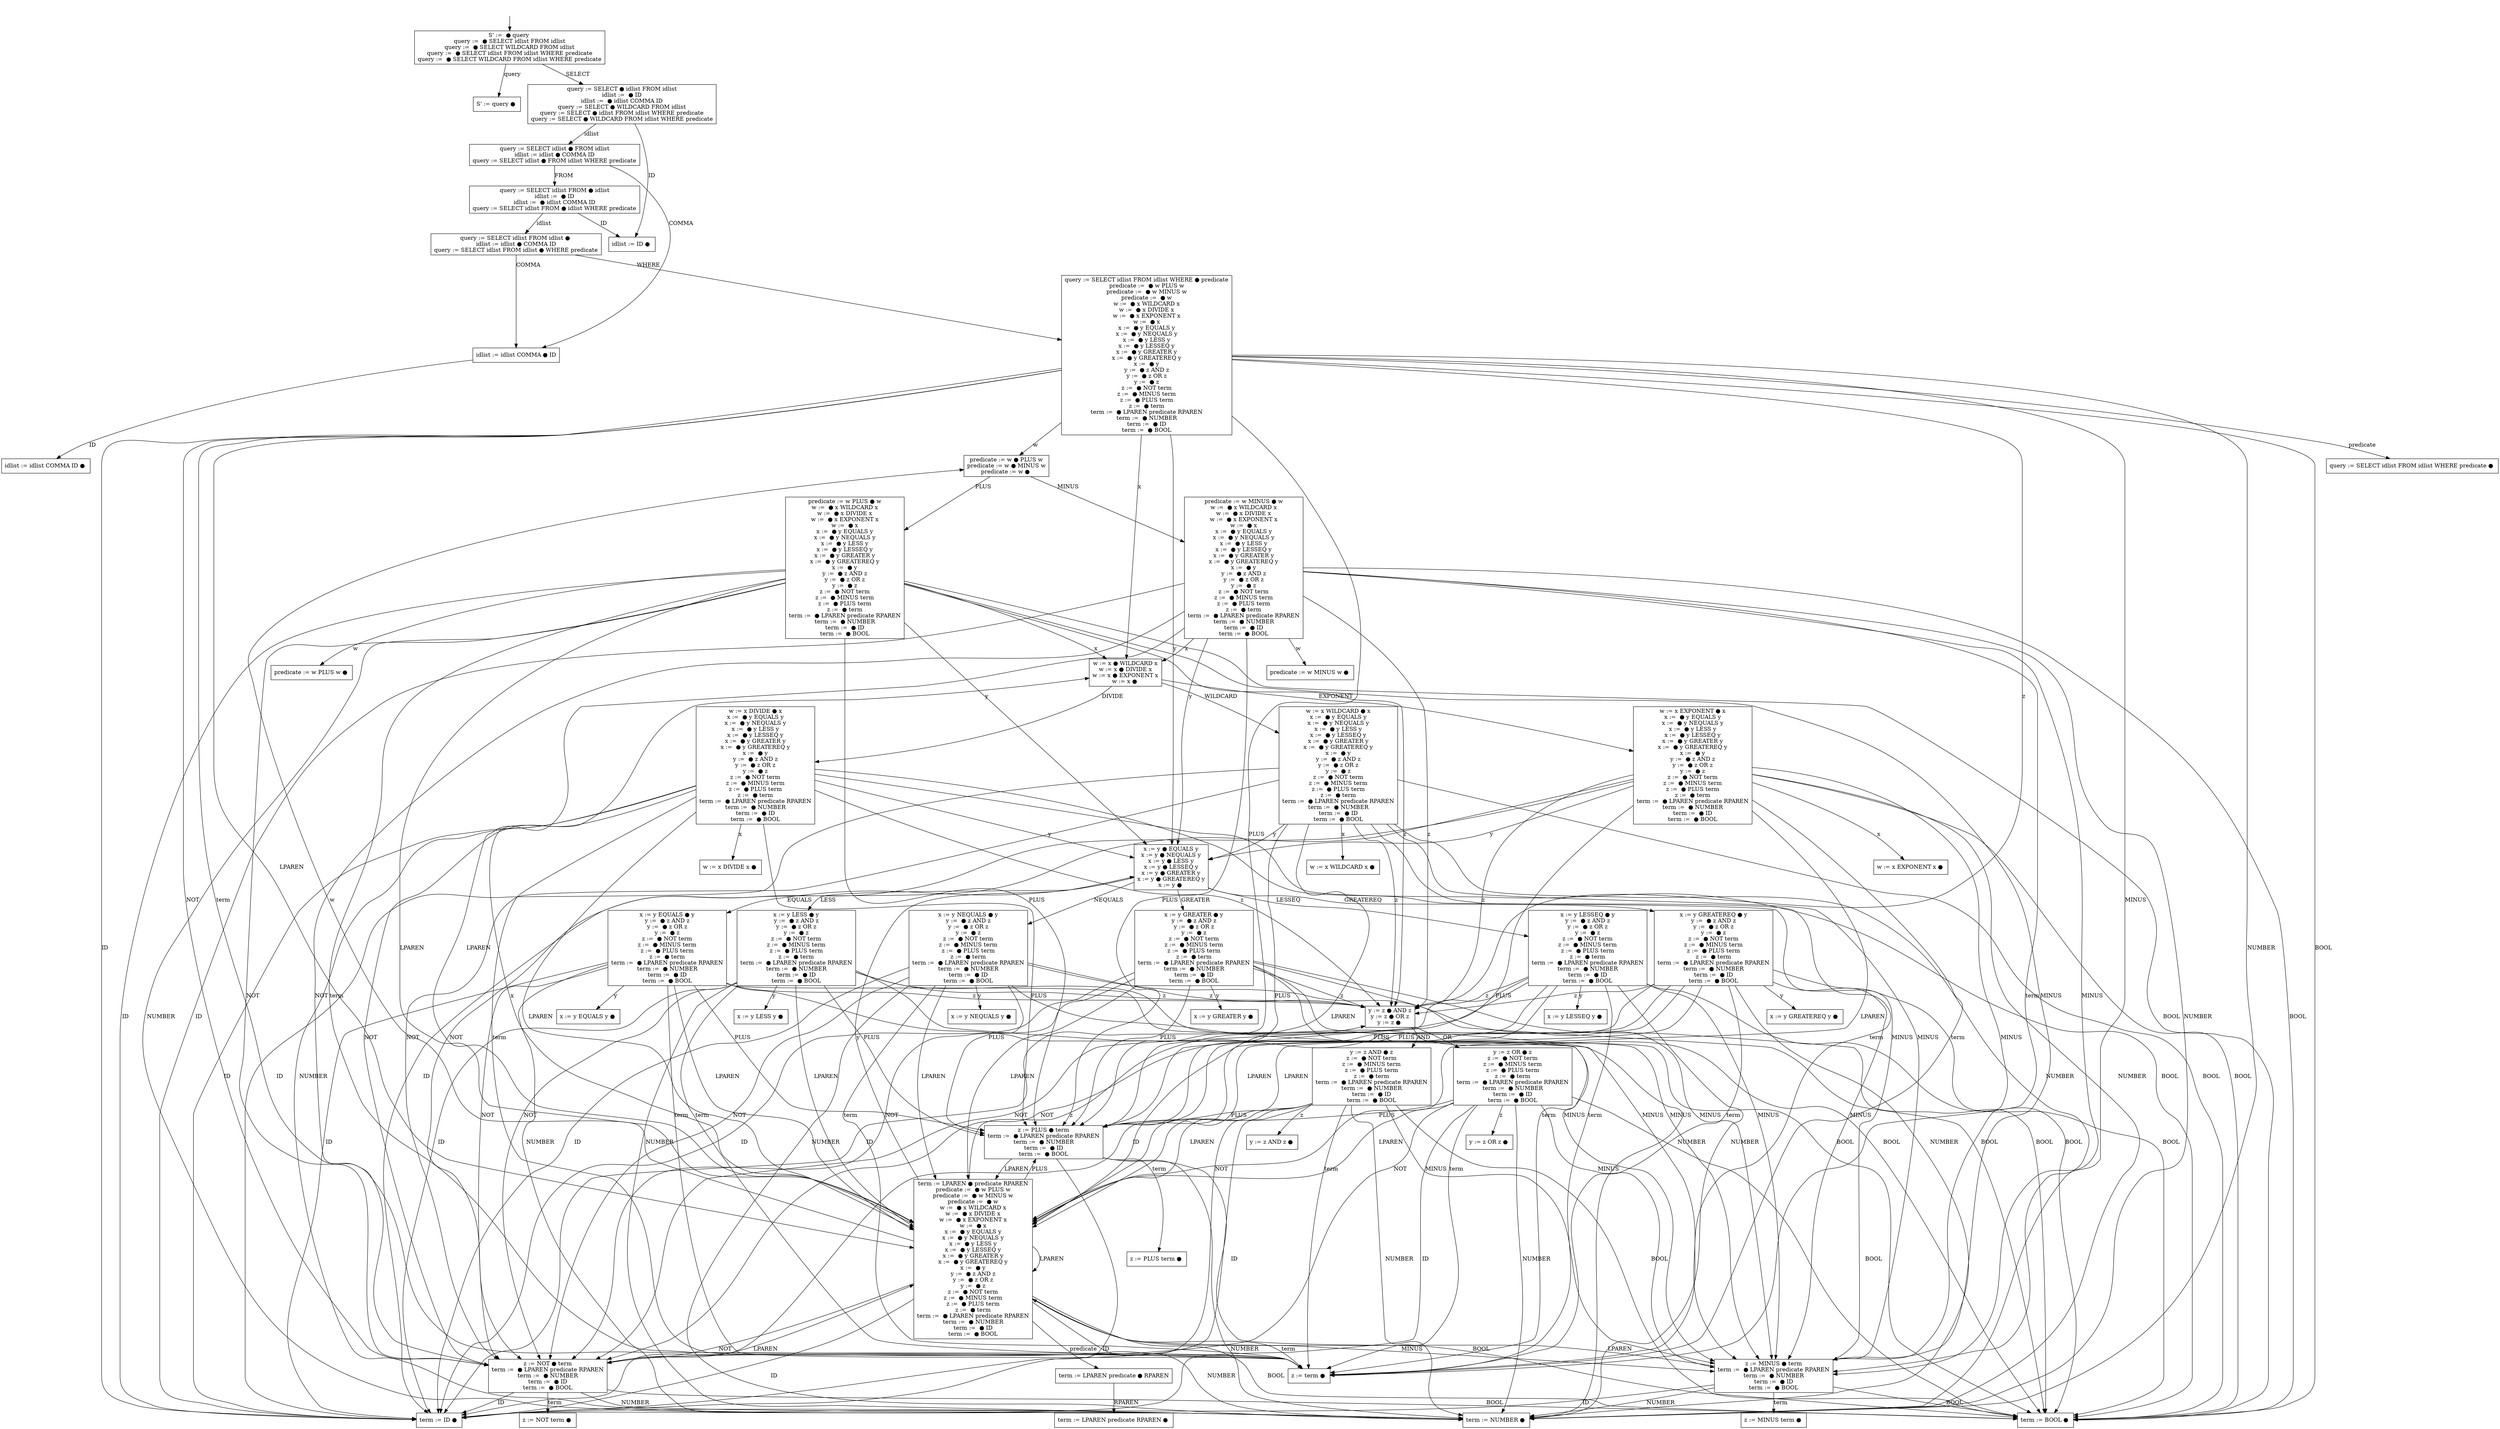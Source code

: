 digraph dfa {
    "" [shape=none]
    "0" [shape=box,label="S' :=  ● query \nquery :=  ● SELECT idlist FROM idlist\nquery :=  ● SELECT WILDCARD FROM idlist\nquery :=  ● SELECT idlist FROM idlist WHERE predicate\nquery :=  ● SELECT WILDCARD FROM idlist WHERE predicate\n"]
    "1" [shape=box,label="S' := query ● \n"]
    "2" [shape=box,label="query := SELECT ● idlist FROM idlist\nidlist :=  ● ID\nidlist :=  ● idlist COMMA ID\nquery := SELECT ● WILDCARD FROM idlist\nquery := SELECT ● idlist FROM idlist WHERE predicate\nquery := SELECT ● WILDCARD FROM idlist WHERE predicate\n"]
    "3" [shape=box,label="query := SELECT idlist ● FROM idlist\nidlist := idlist ● COMMA ID\nquery := SELECT idlist ● FROM idlist WHERE predicate\n"]
    "4" [shape=box,label="query := SELECT idlist FROM ● idlist\nidlist :=  ● ID\nidlist :=  ● idlist COMMA ID\nquery := SELECT idlist FROM ● idlist WHERE predicate\n"]
    "5" [shape=box,label="query := SELECT idlist FROM idlist ● \nidlist := idlist ● COMMA ID\nquery := SELECT idlist FROM idlist ● WHERE predicate\n"]
    "6" [shape=box,label="idlist := idlist COMMA ● ID\n"]
    "7" [shape=box,label="idlist := idlist COMMA ID ● \n"]
    "8" [shape=box,label="idlist := ID ● \n"]
    "9" [shape=box,label="query := SELECT idlist FROM idlist WHERE ● predicate\npredicate :=  ● w PLUS w\npredicate :=  ● w MINUS w\npredicate :=  ● w\nw :=  ● x WILDCARD x\nw :=  ● x DIVIDE x\nw :=  ● x EXPONENT x\nw :=  ● x\nx :=  ● y EQUALS y\nx :=  ● y NEQUALS y\nx :=  ● y LESS y\nx :=  ● y LESSEQ y\nx :=  ● y GREATER y\nx :=  ● y GREATEREQ y\nx :=  ● y\ny :=  ● z AND z\ny :=  ● z OR z\ny :=  ● z\nz :=  ● NOT term\nz :=  ● MINUS term\nz :=  ● PLUS term\nz :=  ● term\nterm :=  ● LPAREN predicate RPAREN\nterm :=  ● NUMBER\nterm :=  ● ID\nterm :=  ● BOOL\n"]
    "10" [shape=box,label="query := SELECT idlist FROM idlist WHERE predicate ● \n"]
    "11" [shape=box,label="predicate := w ● PLUS w\npredicate := w ● MINUS w\npredicate := w ● \n"]
    "12" [shape=box,label="predicate := w PLUS ● w\nw :=  ● x WILDCARD x\nw :=  ● x DIVIDE x\nw :=  ● x EXPONENT x\nw :=  ● x\nx :=  ● y EQUALS y\nx :=  ● y NEQUALS y\nx :=  ● y LESS y\nx :=  ● y LESSEQ y\nx :=  ● y GREATER y\nx :=  ● y GREATEREQ y\nx :=  ● y\ny :=  ● z AND z\ny :=  ● z OR z\ny :=  ● z\nz :=  ● NOT term\nz :=  ● MINUS term\nz :=  ● PLUS term\nz :=  ● term\nterm :=  ● LPAREN predicate RPAREN\nterm :=  ● NUMBER\nterm :=  ● ID\nterm :=  ● BOOL\n"]
    "13" [shape=box,label="predicate := w PLUS w ● \n"]
    "14" [shape=box,label="w := x ● WILDCARD x\nw := x ● DIVIDE x\nw := x ● EXPONENT x\nw := x ● \n"]
    "15" [shape=box,label="w := x WILDCARD ● x\nx :=  ● y EQUALS y\nx :=  ● y NEQUALS y\nx :=  ● y LESS y\nx :=  ● y LESSEQ y\nx :=  ● y GREATER y\nx :=  ● y GREATEREQ y\nx :=  ● y\ny :=  ● z AND z\ny :=  ● z OR z\ny :=  ● z\nz :=  ● NOT term\nz :=  ● MINUS term\nz :=  ● PLUS term\nz :=  ● term\nterm :=  ● LPAREN predicate RPAREN\nterm :=  ● NUMBER\nterm :=  ● ID\nterm :=  ● BOOL\n"]
    "16" [shape=box,label="w := x WILDCARD x ● \n"]
    "17" [shape=box,label="x := y ● EQUALS y\nx := y ● NEQUALS y\nx := y ● LESS y\nx := y ● LESSEQ y\nx := y ● GREATER y\nx := y ● GREATEREQ y\nx := y ● \n"]
    "18" [shape=box,label="x := y EQUALS ● y\ny :=  ● z AND z\ny :=  ● z OR z\ny :=  ● z\nz :=  ● NOT term\nz :=  ● MINUS term\nz :=  ● PLUS term\nz :=  ● term\nterm :=  ● LPAREN predicate RPAREN\nterm :=  ● NUMBER\nterm :=  ● ID\nterm :=  ● BOOL\n"]
    "19" [shape=box,label="x := y EQUALS y ● \n"]
    "20" [shape=box,label="y := z ● AND z\ny := z ● OR z\ny := z ● \n"]
    "21" [shape=box,label="y := z AND ● z\nz :=  ● NOT term\nz :=  ● MINUS term\nz :=  ● PLUS term\nz :=  ● term\nterm :=  ● LPAREN predicate RPAREN\nterm :=  ● NUMBER\nterm :=  ● ID\nterm :=  ● BOOL\n"]
    "22" [shape=box,label="y := z AND z ● \n"]
    "23" [shape=box,label="z := term ● \n"]
    "24" [shape=box,label="term := ID ● \n"]
    "25" [shape=box,label="z := PLUS ● term\nterm :=  ● LPAREN predicate RPAREN\nterm :=  ● NUMBER\nterm :=  ● ID\nterm :=  ● BOOL\n"]
    "26" [shape=box,label="z := PLUS term ● \n"]
    "27" [shape=box,label="term := LPAREN ● predicate RPAREN\npredicate :=  ● w PLUS w\npredicate :=  ● w MINUS w\npredicate :=  ● w\nw :=  ● x WILDCARD x\nw :=  ● x DIVIDE x\nw :=  ● x EXPONENT x\nw :=  ● x\nx :=  ● y EQUALS y\nx :=  ● y NEQUALS y\nx :=  ● y LESS y\nx :=  ● y LESSEQ y\nx :=  ● y GREATER y\nx :=  ● y GREATEREQ y\nx :=  ● y\ny :=  ● z AND z\ny :=  ● z OR z\ny :=  ● z\nz :=  ● NOT term\nz :=  ● MINUS term\nz :=  ● PLUS term\nz :=  ● term\nterm :=  ● LPAREN predicate RPAREN\nterm :=  ● NUMBER\nterm :=  ● ID\nterm :=  ● BOOL\n"]
    "28" [shape=box,label="term := LPAREN predicate ● RPAREN\n"]
    "29" [shape=box,label="term := LPAREN predicate RPAREN ● \n"]
    "30" [shape=box,label="predicate := w MINUS ● w\nw :=  ● x WILDCARD x\nw :=  ● x DIVIDE x\nw :=  ● x EXPONENT x\nw :=  ● x\nx :=  ● y EQUALS y\nx :=  ● y NEQUALS y\nx :=  ● y LESS y\nx :=  ● y LESSEQ y\nx :=  ● y GREATER y\nx :=  ● y GREATEREQ y\nx :=  ● y\ny :=  ● z AND z\ny :=  ● z OR z\ny :=  ● z\nz :=  ● NOT term\nz :=  ● MINUS term\nz :=  ● PLUS term\nz :=  ● term\nterm :=  ● LPAREN predicate RPAREN\nterm :=  ● NUMBER\nterm :=  ● ID\nterm :=  ● BOOL\n"]
    "31" [shape=box,label="predicate := w MINUS w ● \n"]
    "32" [shape=box,label="w := x DIVIDE ● x\nx :=  ● y EQUALS y\nx :=  ● y NEQUALS y\nx :=  ● y LESS y\nx :=  ● y LESSEQ y\nx :=  ● y GREATER y\nx :=  ● y GREATEREQ y\nx :=  ● y\ny :=  ● z AND z\ny :=  ● z OR z\ny :=  ● z\nz :=  ● NOT term\nz :=  ● MINUS term\nz :=  ● PLUS term\nz :=  ● term\nterm :=  ● LPAREN predicate RPAREN\nterm :=  ● NUMBER\nterm :=  ● ID\nterm :=  ● BOOL\n"]
    "33" [shape=box,label="w := x DIVIDE x ● \n"]
    "34" [shape=box,label="x := y NEQUALS ● y\ny :=  ● z AND z\ny :=  ● z OR z\ny :=  ● z\nz :=  ● NOT term\nz :=  ● MINUS term\nz :=  ● PLUS term\nz :=  ● term\nterm :=  ● LPAREN predicate RPAREN\nterm :=  ● NUMBER\nterm :=  ● ID\nterm :=  ● BOOL\n"]
    "35" [shape=box,label="x := y NEQUALS y ● \n"]
    "36" [shape=box,label="y := z OR ● z\nz :=  ● NOT term\nz :=  ● MINUS term\nz :=  ● PLUS term\nz :=  ● term\nterm :=  ● LPAREN predicate RPAREN\nterm :=  ● NUMBER\nterm :=  ● ID\nterm :=  ● BOOL\n"]
    "37" [shape=box,label="y := z OR z ● \n"]
    "38" [shape=box,label="z := MINUS ● term\nterm :=  ● LPAREN predicate RPAREN\nterm :=  ● NUMBER\nterm :=  ● ID\nterm :=  ● BOOL\n"]
    "39" [shape=box,label="z := MINUS term ● \n"]
    "40" [shape=box,label="term := NUMBER ● \n"]
    "41" [shape=box,label="term := BOOL ● \n"]
    "42" [shape=box,label="z := NOT ● term\nterm :=  ● LPAREN predicate RPAREN\nterm :=  ● NUMBER\nterm :=  ● ID\nterm :=  ● BOOL\n"]
    "43" [shape=box,label="z := NOT term ● \n"]
    "44" [shape=box,label="x := y LESS ● y\ny :=  ● z AND z\ny :=  ● z OR z\ny :=  ● z\nz :=  ● NOT term\nz :=  ● MINUS term\nz :=  ● PLUS term\nz :=  ● term\nterm :=  ● LPAREN predicate RPAREN\nterm :=  ● NUMBER\nterm :=  ● ID\nterm :=  ● BOOL\n"]
    "45" [shape=box,label="x := y LESS y ● \n"]
    "46" [shape=box,label="x := y LESSEQ ● y\ny :=  ● z AND z\ny :=  ● z OR z\ny :=  ● z\nz :=  ● NOT term\nz :=  ● MINUS term\nz :=  ● PLUS term\nz :=  ● term\nterm :=  ● LPAREN predicate RPAREN\nterm :=  ● NUMBER\nterm :=  ● ID\nterm :=  ● BOOL\n"]
    "47" [shape=box,label="x := y LESSEQ y ● \n"]
    "48" [shape=box,label="x := y GREATER ● y\ny :=  ● z AND z\ny :=  ● z OR z\ny :=  ● z\nz :=  ● NOT term\nz :=  ● MINUS term\nz :=  ● PLUS term\nz :=  ● term\nterm :=  ● LPAREN predicate RPAREN\nterm :=  ● NUMBER\nterm :=  ● ID\nterm :=  ● BOOL\n"]
    "49" [shape=box,label="x := y GREATER y ● \n"]
    "50" [shape=box,label="x := y GREATEREQ ● y\ny :=  ● z AND z\ny :=  ● z OR z\ny :=  ● z\nz :=  ● NOT term\nz :=  ● MINUS term\nz :=  ● PLUS term\nz :=  ● term\nterm :=  ● LPAREN predicate RPAREN\nterm :=  ● NUMBER\nterm :=  ● ID\nterm :=  ● BOOL\n"]
    "51" [shape=box,label="x := y GREATEREQ y ● \n"]
    "52" [shape=box,label="w := x EXPONENT ● x\nx :=  ● y EQUALS y\nx :=  ● y NEQUALS y\nx :=  ● y LESS y\nx :=  ● y LESSEQ y\nx :=  ● y GREATER y\nx :=  ● y GREATEREQ y\nx :=  ● y\ny :=  ● z AND z\ny :=  ● z OR z\ny :=  ● z\nz :=  ● NOT term\nz :=  ● MINUS term\nz :=  ● PLUS term\nz :=  ● term\nterm :=  ● LPAREN predicate RPAREN\nterm :=  ● NUMBER\nterm :=  ● ID\nterm :=  ● BOOL\n"]
    "53" [shape=box,label="w := x EXPONENT x ● \n"]
    "" -> "0"    "0" -> "1" [label="query"]
    "0" -> "2" [label="SELECT"]
    "2" -> "3" [label="idlist"]
    "2" -> "8" [label="ID"]
    "3" -> "4" [label="FROM"]
    "3" -> "6" [label="COMMA"]
    "4" -> "5" [label="idlist"]
    "4" -> "8" [label="ID"]
    "5" -> "6" [label="COMMA"]
    "5" -> "9" [label="WHERE"]
    "6" -> "7" [label="ID"]
    "9" -> "10" [label="predicate"]
    "9" -> "11" [label="w"]
    "9" -> "14" [label="x"]
    "9" -> "17" [label="y"]
    "9" -> "20" [label="z"]
    "9" -> "23" [label="term"]
    "9" -> "24" [label="ID"]
    "9" -> "25" [label="PLUS"]
    "9" -> "38" [label="MINUS"]
    "9" -> "42" [label="NOT"]
    "9" -> "27" [label="LPAREN"]
    "9" -> "40" [label="NUMBER"]
    "9" -> "41" [label="BOOL"]
    "11" -> "30" [label="MINUS"]
    "11" -> "12" [label="PLUS"]
    "12" -> "13" [label="w"]
    "12" -> "14" [label="x"]
    "12" -> "17" [label="y"]
    "12" -> "20" [label="z"]
    "12" -> "23" [label="term"]
    "12" -> "24" [label="ID"]
    "12" -> "25" [label="PLUS"]
    "12" -> "38" [label="MINUS"]
    "12" -> "42" [label="NOT"]
    "12" -> "27" [label="LPAREN"]
    "12" -> "40" [label="NUMBER"]
    "12" -> "41" [label="BOOL"]
    "14" -> "32" [label="DIVIDE"]
    "14" -> "52" [label="EXPONENT"]
    "14" -> "15" [label="WILDCARD"]
    "15" -> "16" [label="x"]
    "15" -> "17" [label="y"]
    "15" -> "20" [label="z"]
    "15" -> "23" [label="term"]
    "15" -> "24" [label="ID"]
    "15" -> "25" [label="PLUS"]
    "15" -> "38" [label="MINUS"]
    "15" -> "42" [label="NOT"]
    "15" -> "27" [label="LPAREN"]
    "15" -> "40" [label="NUMBER"]
    "15" -> "41" [label="BOOL"]
    "17" -> "34" [label="NEQUALS"]
    "17" -> "44" [label="LESS"]
    "17" -> "46" [label="LESSEQ"]
    "17" -> "48" [label="GREATER"]
    "17" -> "50" [label="GREATEREQ"]
    "17" -> "18" [label="EQUALS"]
    "18" -> "19" [label="y"]
    "18" -> "20" [label="z"]
    "18" -> "23" [label="term"]
    "18" -> "24" [label="ID"]
    "18" -> "25" [label="PLUS"]
    "18" -> "38" [label="MINUS"]
    "18" -> "42" [label="NOT"]
    "18" -> "27" [label="LPAREN"]
    "18" -> "40" [label="NUMBER"]
    "18" -> "41" [label="BOOL"]
    "20" -> "36" [label="OR"]
    "20" -> "21" [label="AND"]
    "21" -> "22" [label="z"]
    "21" -> "23" [label="term"]
    "21" -> "24" [label="ID"]
    "21" -> "25" [label="PLUS"]
    "21" -> "38" [label="MINUS"]
    "21" -> "42" [label="NOT"]
    "21" -> "27" [label="LPAREN"]
    "21" -> "40" [label="NUMBER"]
    "21" -> "41" [label="BOOL"]
    "25" -> "26" [label="term"]
    "25" -> "24" [label="ID"]
    "25" -> "27" [label="LPAREN"]
    "25" -> "40" [label="NUMBER"]
    "25" -> "41" [label="BOOL"]
    "27" -> "28" [label="predicate"]
    "27" -> "11" [label="w"]
    "27" -> "14" [label="x"]
    "27" -> "17" [label="y"]
    "27" -> "20" [label="z"]
    "27" -> "23" [label="term"]
    "27" -> "24" [label="ID"]
    "27" -> "25" [label="PLUS"]
    "27" -> "38" [label="MINUS"]
    "27" -> "42" [label="NOT"]
    "27" -> "27" [label="LPAREN"]
    "27" -> "40" [label="NUMBER"]
    "27" -> "41" [label="BOOL"]
    "28" -> "29" [label="RPAREN"]
    "30" -> "31" [label="w"]
    "30" -> "14" [label="x"]
    "30" -> "17" [label="y"]
    "30" -> "20" [label="z"]
    "30" -> "23" [label="term"]
    "30" -> "24" [label="ID"]
    "30" -> "25" [label="PLUS"]
    "30" -> "38" [label="MINUS"]
    "30" -> "42" [label="NOT"]
    "30" -> "27" [label="LPAREN"]
    "30" -> "40" [label="NUMBER"]
    "30" -> "41" [label="BOOL"]
    "32" -> "33" [label="x"]
    "32" -> "17" [label="y"]
    "32" -> "20" [label="z"]
    "32" -> "23" [label="term"]
    "32" -> "24" [label="ID"]
    "32" -> "25" [label="PLUS"]
    "32" -> "38" [label="MINUS"]
    "32" -> "42" [label="NOT"]
    "32" -> "27" [label="LPAREN"]
    "32" -> "40" [label="NUMBER"]
    "32" -> "41" [label="BOOL"]
    "34" -> "35" [label="y"]
    "34" -> "20" [label="z"]
    "34" -> "23" [label="term"]
    "34" -> "24" [label="ID"]
    "34" -> "25" [label="PLUS"]
    "34" -> "38" [label="MINUS"]
    "34" -> "42" [label="NOT"]
    "34" -> "27" [label="LPAREN"]
    "34" -> "40" [label="NUMBER"]
    "34" -> "41" [label="BOOL"]
    "36" -> "37" [label="z"]
    "36" -> "23" [label="term"]
    "36" -> "24" [label="ID"]
    "36" -> "25" [label="PLUS"]
    "36" -> "38" [label="MINUS"]
    "36" -> "42" [label="NOT"]
    "36" -> "27" [label="LPAREN"]
    "36" -> "40" [label="NUMBER"]
    "36" -> "41" [label="BOOL"]
    "38" -> "39" [label="term"]
    "38" -> "24" [label="ID"]
    "38" -> "27" [label="LPAREN"]
    "38" -> "40" [label="NUMBER"]
    "38" -> "41" [label="BOOL"]
    "42" -> "43" [label="term"]
    "42" -> "24" [label="ID"]
    "42" -> "27" [label="LPAREN"]
    "42" -> "40" [label="NUMBER"]
    "42" -> "41" [label="BOOL"]
    "44" -> "45" [label="y"]
    "44" -> "20" [label="z"]
    "44" -> "23" [label="term"]
    "44" -> "24" [label="ID"]
    "44" -> "25" [label="PLUS"]
    "44" -> "38" [label="MINUS"]
    "44" -> "42" [label="NOT"]
    "44" -> "27" [label="LPAREN"]
    "44" -> "40" [label="NUMBER"]
    "44" -> "41" [label="BOOL"]
    "46" -> "47" [label="y"]
    "46" -> "20" [label="z"]
    "46" -> "23" [label="term"]
    "46" -> "24" [label="ID"]
    "46" -> "25" [label="PLUS"]
    "46" -> "38" [label="MINUS"]
    "46" -> "42" [label="NOT"]
    "46" -> "27" [label="LPAREN"]
    "46" -> "40" [label="NUMBER"]
    "46" -> "41" [label="BOOL"]
    "48" -> "49" [label="y"]
    "48" -> "20" [label="z"]
    "48" -> "23" [label="term"]
    "48" -> "24" [label="ID"]
    "48" -> "25" [label="PLUS"]
    "48" -> "38" [label="MINUS"]
    "48" -> "42" [label="NOT"]
    "48" -> "27" [label="LPAREN"]
    "48" -> "40" [label="NUMBER"]
    "48" -> "41" [label="BOOL"]
    "50" -> "51" [label="y"]
    "50" -> "20" [label="z"]
    "50" -> "23" [label="term"]
    "50" -> "24" [label="ID"]
    "50" -> "25" [label="PLUS"]
    "50" -> "38" [label="MINUS"]
    "50" -> "42" [label="NOT"]
    "50" -> "27" [label="LPAREN"]
    "50" -> "40" [label="NUMBER"]
    "50" -> "41" [label="BOOL"]
    "52" -> "53" [label="x"]
    "52" -> "17" [label="y"]
    "52" -> "20" [label="z"]
    "52" -> "23" [label="term"]
    "52" -> "24" [label="ID"]
    "52" -> "25" [label="PLUS"]
    "52" -> "38" [label="MINUS"]
    "52" -> "42" [label="NOT"]
    "52" -> "27" [label="LPAREN"]
    "52" -> "40" [label="NUMBER"]
    "52" -> "41" [label="BOOL"]
}